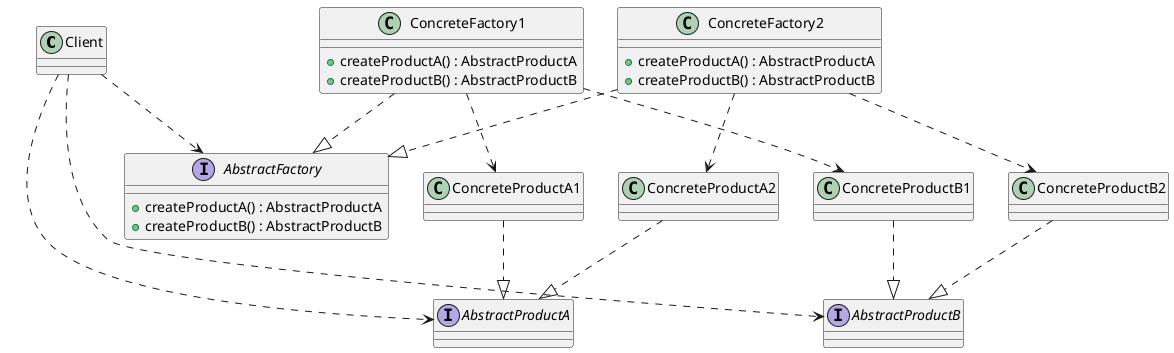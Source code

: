 @startuml
'https://plantuml.com/class-diagram

class Client{
}
interface AbstractFactory{
+ createProductA() : AbstractProductA
+ createProductB() : AbstractProductB
}
interface AbstractProductA{
}
interface AbstractProductB{
}
class ConcreteFactory1{
+ createProductA() : AbstractProductA
+ createProductB() : AbstractProductB
}
class ConcreteFactory2{
+ createProductA() : AbstractProductA
+ createProductB() : AbstractProductB
}
class ConcreteProductA1{
}
class ConcreteProductA2{
}
class ConcreteProductB1{
}
class ConcreteProductB2{
}
Client ..> AbstractFactory
Client ..> AbstractProductA
Client ..> AbstractProductB
ConcreteFactory1 ..|> AbstractFactory
ConcreteFactory2 ..|> AbstractFactory
ConcreteFactory1 ..> ConcreteProductA1
ConcreteFactory1 ..> ConcreteProductB1
ConcreteFactory2 ..> ConcreteProductA2
ConcreteFactory2 ..> ConcreteProductB2
ConcreteProductA1 ..|> AbstractProductA
ConcreteProductA2 ..|> AbstractProductA
ConcreteProductB1 ..|> AbstractProductB
ConcreteProductB2 ..|> AbstractProductB
@enduml